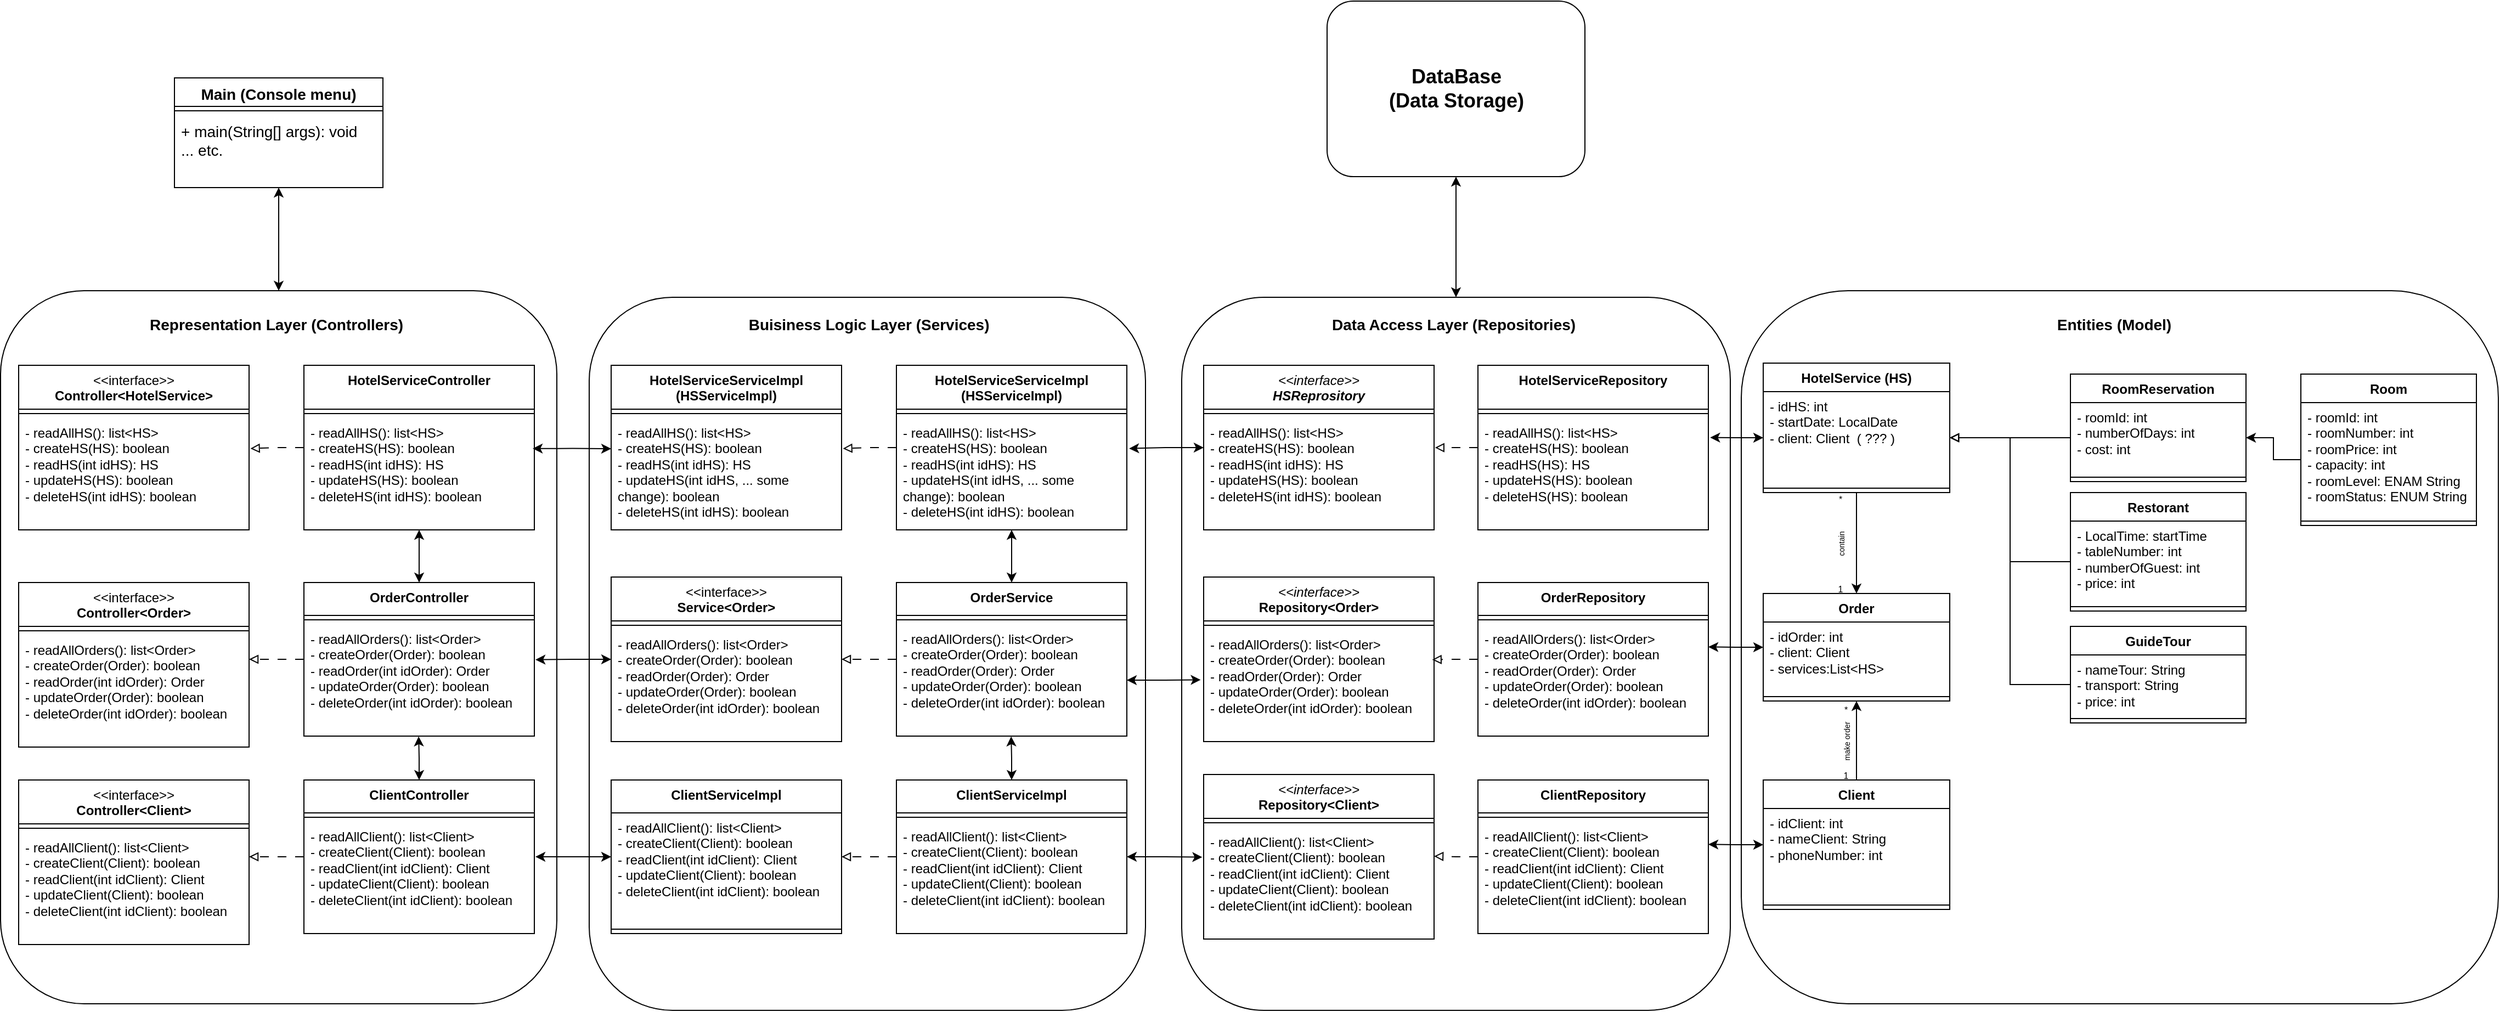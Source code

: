 <mxfile version="21.3.7" type="device">
  <diagram id="C5RBs43oDa-KdzZeNtuy" name="Page-1">
    <mxGraphModel dx="3072" dy="1997" grid="1" gridSize="10" guides="1" tooltips="1" connect="1" arrows="1" fold="1" page="1" pageScale="1" pageWidth="827" pageHeight="1169" math="0" shadow="0">
      <root>
        <mxCell id="WIyWlLk6GJQsqaUBKTNV-0" />
        <mxCell id="WIyWlLk6GJQsqaUBKTNV-1" parent="WIyWlLk6GJQsqaUBKTNV-0" />
        <mxCell id="PcACY-gviCZERqO0IL1H-122" value="" style="rounded=1;whiteSpace=wrap;html=1;" parent="WIyWlLk6GJQsqaUBKTNV-1" vertex="1">
          <mxGeometry x="630" y="-6" width="690" height="650" as="geometry" />
        </mxCell>
        <mxCell id="PcACY-gviCZERqO0IL1H-62" value="" style="rounded=1;whiteSpace=wrap;html=1;" parent="WIyWlLk6GJQsqaUBKTNV-1" vertex="1">
          <mxGeometry x="-420" width="507" height="650" as="geometry" />
        </mxCell>
        <mxCell id="PcACY-gviCZERqO0IL1H-61" value="" style="rounded=1;whiteSpace=wrap;html=1;" parent="WIyWlLk6GJQsqaUBKTNV-1" vertex="1">
          <mxGeometry x="120" width="500" height="650" as="geometry" />
        </mxCell>
        <mxCell id="f06V6KYc2K4P0JsJr_Di-0" value="Room" style="swimlane;fontStyle=1;align=center;verticalAlign=top;childLayout=stackLayout;horizontal=1;startSize=26;horizontalStack=0;resizeParent=1;resizeParentMax=0;resizeLast=0;collapsible=1;marginBottom=0;whiteSpace=wrap;html=1;" parent="WIyWlLk6GJQsqaUBKTNV-1" vertex="1">
          <mxGeometry x="1140" y="70" width="160" height="138" as="geometry" />
        </mxCell>
        <mxCell id="f06V6KYc2K4P0JsJr_Di-1" value="- roomId: int&lt;br&gt;- roomNumber: int&lt;br&gt;- roomPrice: int&lt;br&gt;- capacity: int&lt;br&gt;- roomLevel: ENAM String&lt;br&gt;- roomStatus: ENUM String" style="text;strokeColor=none;fillColor=none;align=left;verticalAlign=top;spacingLeft=4;spacingRight=4;overflow=hidden;rotatable=0;points=[[0,0.5],[1,0.5]];portConstraint=eastwest;whiteSpace=wrap;html=1;" parent="f06V6KYc2K4P0JsJr_Di-0" vertex="1">
          <mxGeometry y="26" width="160" height="104" as="geometry" />
        </mxCell>
        <mxCell id="f06V6KYc2K4P0JsJr_Di-2" value="" style="line;strokeWidth=1;fillColor=none;align=left;verticalAlign=middle;spacingTop=-1;spacingLeft=3;spacingRight=3;rotatable=0;labelPosition=right;points=[];portConstraint=eastwest;strokeColor=inherit;" parent="f06V6KYc2K4P0JsJr_Di-0" vertex="1">
          <mxGeometry y="130" width="160" height="8" as="geometry" />
        </mxCell>
        <mxCell id="4KWcEuzsyCg12yYwHlUQ-30" style="edgeStyle=orthogonalEdgeStyle;rounded=0;orthogonalLoop=1;jettySize=auto;html=1;entryX=0.5;entryY=0;entryDx=0;entryDy=0;endArrow=classic;endFill=1;" parent="WIyWlLk6GJQsqaUBKTNV-1" source="4KWcEuzsyCg12yYwHlUQ-0" target="4KWcEuzsyCg12yYwHlUQ-22" edge="1">
          <mxGeometry relative="1" as="geometry" />
        </mxCell>
        <mxCell id="4KWcEuzsyCg12yYwHlUQ-0" value="HotelService (HS)" style="swimlane;fontStyle=1;align=center;verticalAlign=top;childLayout=stackLayout;horizontal=1;startSize=26;horizontalStack=0;resizeParent=1;resizeParentMax=0;resizeLast=0;collapsible=1;marginBottom=0;whiteSpace=wrap;html=1;" parent="WIyWlLk6GJQsqaUBKTNV-1" vertex="1">
          <mxGeometry x="650" y="60" width="170" height="118" as="geometry" />
        </mxCell>
        <mxCell id="4KWcEuzsyCg12yYwHlUQ-1" value="- idHS: int&lt;br&gt;- startDate: LocalDate&lt;br&gt;- client: Client&amp;nbsp; ( ??? )" style="text;strokeColor=none;fillColor=none;align=left;verticalAlign=top;spacingLeft=4;spacingRight=4;overflow=hidden;rotatable=0;points=[[0,0.5],[1,0.5]];portConstraint=eastwest;whiteSpace=wrap;html=1;" parent="4KWcEuzsyCg12yYwHlUQ-0" vertex="1">
          <mxGeometry y="26" width="170" height="84" as="geometry" />
        </mxCell>
        <mxCell id="4KWcEuzsyCg12yYwHlUQ-2" value="" style="line;strokeWidth=1;fillColor=none;align=left;verticalAlign=middle;spacingTop=-1;spacingLeft=3;spacingRight=3;rotatable=0;labelPosition=right;points=[];portConstraint=eastwest;strokeColor=inherit;" parent="4KWcEuzsyCg12yYwHlUQ-0" vertex="1">
          <mxGeometry y="110" width="170" height="8" as="geometry" />
        </mxCell>
        <mxCell id="4KWcEuzsyCg12yYwHlUQ-4" value="RoomReservation" style="swimlane;fontStyle=1;align=center;verticalAlign=top;childLayout=stackLayout;horizontal=1;startSize=26;horizontalStack=0;resizeParent=1;resizeParentMax=0;resizeLast=0;collapsible=1;marginBottom=0;whiteSpace=wrap;html=1;" parent="WIyWlLk6GJQsqaUBKTNV-1" vertex="1">
          <mxGeometry x="930" y="70" width="160" height="98" as="geometry" />
        </mxCell>
        <mxCell id="4KWcEuzsyCg12yYwHlUQ-5" value="- roomId: int&lt;br&gt;- numberOfDays: int&lt;br&gt;- cost: int" style="text;strokeColor=none;fillColor=none;align=left;verticalAlign=top;spacingLeft=4;spacingRight=4;overflow=hidden;rotatable=0;points=[[0,0.5],[1,0.5]];portConstraint=eastwest;whiteSpace=wrap;html=1;" parent="4KWcEuzsyCg12yYwHlUQ-4" vertex="1">
          <mxGeometry y="26" width="160" height="64" as="geometry" />
        </mxCell>
        <mxCell id="4KWcEuzsyCg12yYwHlUQ-6" value="" style="line;strokeWidth=1;fillColor=none;align=left;verticalAlign=middle;spacingTop=-1;spacingLeft=3;spacingRight=3;rotatable=0;labelPosition=right;points=[];portConstraint=eastwest;strokeColor=inherit;" parent="4KWcEuzsyCg12yYwHlUQ-4" vertex="1">
          <mxGeometry y="90" width="160" height="8" as="geometry" />
        </mxCell>
        <mxCell id="4KWcEuzsyCg12yYwHlUQ-8" value="Restorant" style="swimlane;fontStyle=1;align=center;verticalAlign=top;childLayout=stackLayout;horizontal=1;startSize=26;horizontalStack=0;resizeParent=1;resizeParentMax=0;resizeLast=0;collapsible=1;marginBottom=0;whiteSpace=wrap;html=1;" parent="WIyWlLk6GJQsqaUBKTNV-1" vertex="1">
          <mxGeometry x="930" y="178" width="160" height="108" as="geometry" />
        </mxCell>
        <mxCell id="4KWcEuzsyCg12yYwHlUQ-9" value="- LocalTime: startTime&lt;br&gt;- tableNumber: int&lt;br&gt;- numberOfGuest: int&lt;br&gt;- price: int" style="text;strokeColor=none;fillColor=none;align=left;verticalAlign=top;spacingLeft=4;spacingRight=4;overflow=hidden;rotatable=0;points=[[0,0.5],[1,0.5]];portConstraint=eastwest;whiteSpace=wrap;html=1;" parent="4KWcEuzsyCg12yYwHlUQ-8" vertex="1">
          <mxGeometry y="26" width="160" height="74" as="geometry" />
        </mxCell>
        <mxCell id="4KWcEuzsyCg12yYwHlUQ-10" value="" style="line;strokeWidth=1;fillColor=none;align=left;verticalAlign=middle;spacingTop=-1;spacingLeft=3;spacingRight=3;rotatable=0;labelPosition=right;points=[];portConstraint=eastwest;strokeColor=inherit;" parent="4KWcEuzsyCg12yYwHlUQ-8" vertex="1">
          <mxGeometry y="100" width="160" height="8" as="geometry" />
        </mxCell>
        <mxCell id="4KWcEuzsyCg12yYwHlUQ-12" value="GuideTour" style="swimlane;fontStyle=1;align=center;verticalAlign=top;childLayout=stackLayout;horizontal=1;startSize=26;horizontalStack=0;resizeParent=1;resizeParentMax=0;resizeLast=0;collapsible=1;marginBottom=0;whiteSpace=wrap;html=1;" parent="WIyWlLk6GJQsqaUBKTNV-1" vertex="1">
          <mxGeometry x="930" y="300" width="160" height="88" as="geometry" />
        </mxCell>
        <mxCell id="4KWcEuzsyCg12yYwHlUQ-13" value="- nameTour: String&lt;br&gt;- transport: String&lt;br&gt;- price: int" style="text;strokeColor=none;fillColor=none;align=left;verticalAlign=top;spacingLeft=4;spacingRight=4;overflow=hidden;rotatable=0;points=[[0,0.5],[1,0.5]];portConstraint=eastwest;whiteSpace=wrap;html=1;" parent="4KWcEuzsyCg12yYwHlUQ-12" vertex="1">
          <mxGeometry y="26" width="160" height="54" as="geometry" />
        </mxCell>
        <mxCell id="4KWcEuzsyCg12yYwHlUQ-14" value="" style="line;strokeWidth=1;fillColor=none;align=left;verticalAlign=middle;spacingTop=-1;spacingLeft=3;spacingRight=3;rotatable=0;labelPosition=right;points=[];portConstraint=eastwest;strokeColor=inherit;" parent="4KWcEuzsyCg12yYwHlUQ-12" vertex="1">
          <mxGeometry y="80" width="160" height="8" as="geometry" />
        </mxCell>
        <mxCell id="4KWcEuzsyCg12yYwHlUQ-15" style="edgeStyle=orthogonalEdgeStyle;rounded=0;orthogonalLoop=1;jettySize=auto;html=1;exitX=0;exitY=0.5;exitDx=0;exitDy=0;entryX=1;entryY=0.5;entryDx=0;entryDy=0;endArrow=block;endFill=0;" parent="WIyWlLk6GJQsqaUBKTNV-1" source="4KWcEuzsyCg12yYwHlUQ-5" target="4KWcEuzsyCg12yYwHlUQ-1" edge="1">
          <mxGeometry relative="1" as="geometry" />
        </mxCell>
        <mxCell id="4KWcEuzsyCg12yYwHlUQ-17" style="edgeStyle=orthogonalEdgeStyle;rounded=0;orthogonalLoop=1;jettySize=auto;html=1;exitX=0;exitY=0.5;exitDx=0;exitDy=0;entryX=1;entryY=0.5;entryDx=0;entryDy=0;endArrow=block;endFill=0;" parent="WIyWlLk6GJQsqaUBKTNV-1" source="4KWcEuzsyCg12yYwHlUQ-13" target="4KWcEuzsyCg12yYwHlUQ-1" edge="1">
          <mxGeometry relative="1" as="geometry" />
        </mxCell>
        <mxCell id="4KWcEuzsyCg12yYwHlUQ-25" style="edgeStyle=orthogonalEdgeStyle;rounded=0;orthogonalLoop=1;jettySize=auto;html=1;entryX=0.5;entryY=1;entryDx=0;entryDy=0;endArrow=classic;endFill=1;" parent="WIyWlLk6GJQsqaUBKTNV-1" source="4KWcEuzsyCg12yYwHlUQ-19" target="4KWcEuzsyCg12yYwHlUQ-22" edge="1">
          <mxGeometry relative="1" as="geometry" />
        </mxCell>
        <mxCell id="PcACY-gviCZERqO0IL1H-33" style="edgeStyle=orthogonalEdgeStyle;rounded=0;orthogonalLoop=1;jettySize=auto;html=1;entryX=1;entryY=0.203;entryDx=0;entryDy=0;entryPerimeter=0;startArrow=classic;startFill=1;" parent="WIyWlLk6GJQsqaUBKTNV-1" source="4KWcEuzsyCg12yYwHlUQ-19" target="PcACY-gviCZERqO0IL1H-27" edge="1">
          <mxGeometry relative="1" as="geometry" />
        </mxCell>
        <mxCell id="4KWcEuzsyCg12yYwHlUQ-19" value="Client" style="swimlane;fontStyle=1;align=center;verticalAlign=top;childLayout=stackLayout;horizontal=1;startSize=26;horizontalStack=0;resizeParent=1;resizeParentMax=0;resizeLast=0;collapsible=1;marginBottom=0;whiteSpace=wrap;html=1;" parent="WIyWlLk6GJQsqaUBKTNV-1" vertex="1">
          <mxGeometry x="650" y="440" width="170" height="118" as="geometry" />
        </mxCell>
        <mxCell id="4KWcEuzsyCg12yYwHlUQ-20" value="- idClient: int&lt;br&gt;- nameClient: String&lt;br&gt;- phoneNumber: int&lt;br&gt;" style="text;strokeColor=none;fillColor=none;align=left;verticalAlign=top;spacingLeft=4;spacingRight=4;overflow=hidden;rotatable=0;points=[[0,0.5],[1,0.5]];portConstraint=eastwest;whiteSpace=wrap;html=1;" parent="4KWcEuzsyCg12yYwHlUQ-19" vertex="1">
          <mxGeometry y="26" width="170" height="84" as="geometry" />
        </mxCell>
        <mxCell id="4KWcEuzsyCg12yYwHlUQ-21" value="" style="line;strokeWidth=1;fillColor=none;align=left;verticalAlign=middle;spacingTop=-1;spacingLeft=3;spacingRight=3;rotatable=0;labelPosition=right;points=[];portConstraint=eastwest;strokeColor=inherit;" parent="4KWcEuzsyCg12yYwHlUQ-19" vertex="1">
          <mxGeometry y="110" width="170" height="8" as="geometry" />
        </mxCell>
        <mxCell id="PcACY-gviCZERqO0IL1H-24" style="edgeStyle=orthogonalEdgeStyle;rounded=0;orthogonalLoop=1;jettySize=auto;html=1;entryX=1;entryY=0.203;entryDx=0;entryDy=0;entryPerimeter=0;startArrow=classic;startFill=1;" parent="WIyWlLk6GJQsqaUBKTNV-1" source="4KWcEuzsyCg12yYwHlUQ-22" target="PcACY-gviCZERqO0IL1H-17" edge="1">
          <mxGeometry relative="1" as="geometry" />
        </mxCell>
        <mxCell id="4KWcEuzsyCg12yYwHlUQ-22" value="Order" style="swimlane;fontStyle=1;align=center;verticalAlign=top;childLayout=stackLayout;horizontal=1;startSize=26;horizontalStack=0;resizeParent=1;resizeParentMax=0;resizeLast=0;collapsible=1;marginBottom=0;whiteSpace=wrap;html=1;" parent="WIyWlLk6GJQsqaUBKTNV-1" vertex="1">
          <mxGeometry x="650" y="270" width="170" height="98" as="geometry" />
        </mxCell>
        <mxCell id="4KWcEuzsyCg12yYwHlUQ-23" value="- idOrder: int&lt;br&gt;- client: Client&lt;br&gt;- services:List&amp;lt;HS&amp;gt;" style="text;strokeColor=none;fillColor=none;align=left;verticalAlign=top;spacingLeft=4;spacingRight=4;overflow=hidden;rotatable=0;points=[[0,0.5],[1,0.5]];portConstraint=eastwest;whiteSpace=wrap;html=1;" parent="4KWcEuzsyCg12yYwHlUQ-22" vertex="1">
          <mxGeometry y="26" width="170" height="64" as="geometry" />
        </mxCell>
        <mxCell id="4KWcEuzsyCg12yYwHlUQ-24" value="" style="line;strokeWidth=1;fillColor=none;align=left;verticalAlign=middle;spacingTop=-1;spacingLeft=3;spacingRight=3;rotatable=0;labelPosition=right;points=[];portConstraint=eastwest;strokeColor=inherit;" parent="4KWcEuzsyCg12yYwHlUQ-22" vertex="1">
          <mxGeometry y="90" width="170" height="8" as="geometry" />
        </mxCell>
        <mxCell id="4KWcEuzsyCg12yYwHlUQ-26" value="&lt;font style=&quot;font-size: 8px;&quot;&gt;1&lt;/font&gt;" style="text;html=1;align=center;verticalAlign=middle;resizable=0;points=[];autosize=1;strokeColor=none;fillColor=none;" parent="WIyWlLk6GJQsqaUBKTNV-1" vertex="1">
          <mxGeometry x="710" y="420" width="30" height="30" as="geometry" />
        </mxCell>
        <mxCell id="4KWcEuzsyCg12yYwHlUQ-27" value="&lt;font style=&quot;font-size: 8px;&quot;&gt;*&lt;/font&gt;" style="text;html=1;align=center;verticalAlign=middle;resizable=0;points=[];autosize=1;strokeColor=none;fillColor=none;" parent="WIyWlLk6GJQsqaUBKTNV-1" vertex="1">
          <mxGeometry x="710" y="360" width="30" height="30" as="geometry" />
        </mxCell>
        <mxCell id="4KWcEuzsyCg12yYwHlUQ-28" value="&lt;font style=&quot;font-size: 7px;&quot;&gt;make order&lt;/font&gt;" style="text;html=1;align=center;verticalAlign=middle;resizable=0;points=[];autosize=1;strokeColor=none;fillColor=none;rotation=270;" parent="WIyWlLk6GJQsqaUBKTNV-1" vertex="1">
          <mxGeometry x="695" y="390" width="60" height="30" as="geometry" />
        </mxCell>
        <mxCell id="4KWcEuzsyCg12yYwHlUQ-16" style="edgeStyle=orthogonalEdgeStyle;rounded=0;orthogonalLoop=1;jettySize=auto;html=1;exitX=0;exitY=0.5;exitDx=0;exitDy=0;endArrow=block;endFill=0;entryX=1;entryY=0.5;entryDx=0;entryDy=0;" parent="WIyWlLk6GJQsqaUBKTNV-1" source="4KWcEuzsyCg12yYwHlUQ-9" target="4KWcEuzsyCg12yYwHlUQ-1" edge="1">
          <mxGeometry relative="1" as="geometry">
            <mxPoint x="820" y="148" as="targetPoint" />
          </mxGeometry>
        </mxCell>
        <mxCell id="4KWcEuzsyCg12yYwHlUQ-31" value="&lt;font style=&quot;font-size: 8px;&quot;&gt;1&lt;/font&gt;" style="text;html=1;align=center;verticalAlign=middle;resizable=0;points=[];autosize=1;strokeColor=none;fillColor=none;" parent="WIyWlLk6GJQsqaUBKTNV-1" vertex="1">
          <mxGeometry x="705" y="250" width="30" height="30" as="geometry" />
        </mxCell>
        <mxCell id="4KWcEuzsyCg12yYwHlUQ-33" value="&lt;font style=&quot;font-size: 8px;&quot;&gt;*&lt;/font&gt;" style="text;html=1;align=center;verticalAlign=middle;resizable=0;points=[];autosize=1;strokeColor=none;fillColor=none;" parent="WIyWlLk6GJQsqaUBKTNV-1" vertex="1">
          <mxGeometry x="705" y="168" width="30" height="30" as="geometry" />
        </mxCell>
        <mxCell id="4KWcEuzsyCg12yYwHlUQ-34" value="&lt;font style=&quot;font-size: 7px;&quot;&gt;contain&lt;/font&gt;" style="text;html=1;align=center;verticalAlign=middle;resizable=0;points=[];autosize=1;strokeColor=none;fillColor=none;rotation=270;" parent="WIyWlLk6GJQsqaUBKTNV-1" vertex="1">
          <mxGeometry x="695" y="210" width="50" height="30" as="geometry" />
        </mxCell>
        <mxCell id="PcACY-gviCZERqO0IL1H-1" style="edgeStyle=orthogonalEdgeStyle;rounded=0;orthogonalLoop=1;jettySize=auto;html=1;entryX=1;entryY=0.5;entryDx=0;entryDy=0;" parent="WIyWlLk6GJQsqaUBKTNV-1" source="f06V6KYc2K4P0JsJr_Di-1" target="4KWcEuzsyCg12yYwHlUQ-5" edge="1">
          <mxGeometry relative="1" as="geometry" />
        </mxCell>
        <mxCell id="PcACY-gviCZERqO0IL1H-22" style="edgeStyle=orthogonalEdgeStyle;rounded=0;orthogonalLoop=1;jettySize=auto;html=1;entryX=1.004;entryY=0.265;entryDx=0;entryDy=0;entryPerimeter=0;endArrow=block;endFill=0;dashed=1;dashPattern=8 8;" parent="WIyWlLk6GJQsqaUBKTNV-1" source="PcACY-gviCZERqO0IL1H-6" target="PcACY-gviCZERqO0IL1H-13" edge="1">
          <mxGeometry relative="1" as="geometry" />
        </mxCell>
        <mxCell id="PcACY-gviCZERqO0IL1H-6" value="HotelServiceRepository" style="swimlane;fontStyle=1;align=center;verticalAlign=top;childLayout=stackLayout;horizontal=1;startSize=40;horizontalStack=0;resizeParent=1;resizeParentMax=0;resizeLast=0;collapsible=1;marginBottom=0;whiteSpace=wrap;html=1;" parent="WIyWlLk6GJQsqaUBKTNV-1" vertex="1">
          <mxGeometry x="390" y="62" width="210" height="150" as="geometry" />
        </mxCell>
        <mxCell id="PcACY-gviCZERqO0IL1H-8" value="" style="line;strokeWidth=1;fillColor=none;align=left;verticalAlign=middle;spacingTop=-1;spacingLeft=3;spacingRight=3;rotatable=0;labelPosition=right;points=[];portConstraint=eastwest;strokeColor=inherit;" parent="PcACY-gviCZERqO0IL1H-6" vertex="1">
          <mxGeometry y="40" width="210" height="8" as="geometry" />
        </mxCell>
        <mxCell id="PcACY-gviCZERqO0IL1H-9" value="- readAllHS(): list&amp;lt;HS&amp;gt;&lt;br&gt;- createHS(HS): boolean&lt;br&gt;- readHS(HS): HS&lt;br&gt;- updateHS(HS): boolean&lt;br&gt;- deleteHS(HS): boolean" style="text;strokeColor=none;fillColor=none;align=left;verticalAlign=top;spacingLeft=4;spacingRight=4;overflow=hidden;rotatable=0;points=[[0,0.5],[1,0.5]];portConstraint=eastwest;whiteSpace=wrap;html=1;" parent="PcACY-gviCZERqO0IL1H-6" vertex="1">
          <mxGeometry y="48" width="210" height="102" as="geometry" />
        </mxCell>
        <mxCell id="PcACY-gviCZERqO0IL1H-10" style="edgeStyle=orthogonalEdgeStyle;rounded=0;orthogonalLoop=1;jettySize=auto;html=1;entryX=1.008;entryY=0.175;entryDx=0;entryDy=0;entryPerimeter=0;startArrow=classic;startFill=1;" parent="WIyWlLk6GJQsqaUBKTNV-1" source="4KWcEuzsyCg12yYwHlUQ-1" target="PcACY-gviCZERqO0IL1H-9" edge="1">
          <mxGeometry relative="1" as="geometry" />
        </mxCell>
        <mxCell id="PcACY-gviCZERqO0IL1H-60" style="edgeStyle=orthogonalEdgeStyle;rounded=0;orthogonalLoop=1;jettySize=auto;html=1;entryX=1.01;entryY=0.273;entryDx=0;entryDy=0;entryPerimeter=0;startArrow=classic;startFill=1;" parent="WIyWlLk6GJQsqaUBKTNV-1" source="PcACY-gviCZERqO0IL1H-11" target="PcACY-gviCZERqO0IL1H-36" edge="1">
          <mxGeometry relative="1" as="geometry" />
        </mxCell>
        <mxCell id="PcACY-gviCZERqO0IL1H-11" value="&lt;i style=&quot;&quot;&gt;&lt;span style=&quot;font-weight: normal;&quot;&gt;&amp;lt;&amp;lt;interface&amp;gt;&amp;gt;&lt;/span&gt;&lt;br&gt;HSReprository&lt;/i&gt;" style="swimlane;fontStyle=1;align=center;verticalAlign=top;childLayout=stackLayout;horizontal=1;startSize=40;horizontalStack=0;resizeParent=1;resizeParentMax=0;resizeLast=0;collapsible=1;marginBottom=0;whiteSpace=wrap;html=1;" parent="WIyWlLk6GJQsqaUBKTNV-1" vertex="1">
          <mxGeometry x="140" y="62" width="210" height="150" as="geometry" />
        </mxCell>
        <mxCell id="PcACY-gviCZERqO0IL1H-12" value="" style="line;strokeWidth=1;fillColor=none;align=left;verticalAlign=middle;spacingTop=-1;spacingLeft=3;spacingRight=3;rotatable=0;labelPosition=right;points=[];portConstraint=eastwest;strokeColor=inherit;" parent="PcACY-gviCZERqO0IL1H-11" vertex="1">
          <mxGeometry y="40" width="210" height="8" as="geometry" />
        </mxCell>
        <mxCell id="PcACY-gviCZERqO0IL1H-13" value="- readAllHS(): list&amp;lt;HS&amp;gt;&lt;br style=&quot;border-color: var(--border-color);&quot;&gt;- createHS(HS): boolean&lt;br style=&quot;border-color: var(--border-color);&quot;&gt;- readHS(int idHS): HS&lt;br style=&quot;border-color: var(--border-color);&quot;&gt;- updateHS(HS): boolean&lt;br style=&quot;border-color: var(--border-color);&quot;&gt;- deleteHS(int idHS): boolean" style="text;strokeColor=none;fillColor=none;align=left;verticalAlign=top;spacingLeft=4;spacingRight=4;overflow=hidden;rotatable=0;points=[[0,0.5],[1,0.5]];portConstraint=eastwest;whiteSpace=wrap;html=1;" parent="PcACY-gviCZERqO0IL1H-11" vertex="1">
          <mxGeometry y="48" width="210" height="102" as="geometry" />
        </mxCell>
        <mxCell id="PcACY-gviCZERqO0IL1H-21" style="edgeStyle=orthogonalEdgeStyle;rounded=0;orthogonalLoop=1;jettySize=auto;html=1;entryX=0.992;entryY=0.268;entryDx=0;entryDy=0;entryPerimeter=0;endArrow=block;endFill=0;dashed=1;dashPattern=8 8;" parent="WIyWlLk6GJQsqaUBKTNV-1" source="PcACY-gviCZERqO0IL1H-15" target="PcACY-gviCZERqO0IL1H-20" edge="1">
          <mxGeometry relative="1" as="geometry" />
        </mxCell>
        <mxCell id="PcACY-gviCZERqO0IL1H-15" value="OrderRepository" style="swimlane;fontStyle=1;align=center;verticalAlign=top;childLayout=stackLayout;horizontal=1;startSize=30;horizontalStack=0;resizeParent=1;resizeParentMax=0;resizeLast=0;collapsible=1;marginBottom=0;whiteSpace=wrap;html=1;" parent="WIyWlLk6GJQsqaUBKTNV-1" vertex="1">
          <mxGeometry x="390" y="260" width="210" height="140" as="geometry" />
        </mxCell>
        <mxCell id="PcACY-gviCZERqO0IL1H-16" value="" style="line;strokeWidth=1;fillColor=none;align=left;verticalAlign=middle;spacingTop=-1;spacingLeft=3;spacingRight=3;rotatable=0;labelPosition=right;points=[];portConstraint=eastwest;strokeColor=inherit;" parent="PcACY-gviCZERqO0IL1H-15" vertex="1">
          <mxGeometry y="30" width="210" height="8" as="geometry" />
        </mxCell>
        <mxCell id="PcACY-gviCZERqO0IL1H-17" value="- readAllOrders(): list&amp;lt;Order&amp;gt;&lt;br style=&quot;border-color: var(--border-color);&quot;&gt;- createOrder(Order): boolean&lt;br style=&quot;border-color: var(--border-color);&quot;&gt;- readOrder(Order): Order&lt;br style=&quot;border-color: var(--border-color);&quot;&gt;- updateOrder(Order): boolean&lt;br style=&quot;border-color: var(--border-color);&quot;&gt;- deleteOrder(int idOrder): boolean" style="text;strokeColor=none;fillColor=none;align=left;verticalAlign=top;spacingLeft=4;spacingRight=4;overflow=hidden;rotatable=0;points=[[0,0.5],[1,0.5]];portConstraint=eastwest;whiteSpace=wrap;html=1;" parent="PcACY-gviCZERqO0IL1H-15" vertex="1">
          <mxGeometry y="38" width="210" height="102" as="geometry" />
        </mxCell>
        <mxCell id="PcACY-gviCZERqO0IL1H-18" value="&lt;span style=&quot;font-weight: normal;&quot;&gt;&lt;i&gt;&amp;lt;&amp;lt;interface&amp;gt;&amp;gt;&lt;/i&gt;&lt;/span&gt;&lt;br&gt;Repository&amp;lt;Order&amp;gt;" style="swimlane;fontStyle=1;align=center;verticalAlign=top;childLayout=stackLayout;horizontal=1;startSize=40;horizontalStack=0;resizeParent=1;resizeParentMax=0;resizeLast=0;collapsible=1;marginBottom=0;whiteSpace=wrap;html=1;" parent="WIyWlLk6GJQsqaUBKTNV-1" vertex="1">
          <mxGeometry x="140" y="255" width="210" height="150" as="geometry" />
        </mxCell>
        <mxCell id="PcACY-gviCZERqO0IL1H-19" value="" style="line;strokeWidth=1;fillColor=none;align=left;verticalAlign=middle;spacingTop=-1;spacingLeft=3;spacingRight=3;rotatable=0;labelPosition=right;points=[];portConstraint=eastwest;strokeColor=inherit;" parent="PcACY-gviCZERqO0IL1H-18" vertex="1">
          <mxGeometry y="40" width="210" height="8" as="geometry" />
        </mxCell>
        <mxCell id="PcACY-gviCZERqO0IL1H-20" value="- readAllOrders(): list&amp;lt;Order&amp;gt;&lt;br style=&quot;border-color: var(--border-color);&quot;&gt;- createOrder(Order): boolean&lt;br style=&quot;border-color: var(--border-color);&quot;&gt;- readOrder(Order): Order&lt;br style=&quot;border-color: var(--border-color);&quot;&gt;- updateOrder(Order): boolean&lt;br style=&quot;border-color: var(--border-color);&quot;&gt;- deleteOrder(int idOrder): boolean" style="text;strokeColor=none;fillColor=none;align=left;verticalAlign=top;spacingLeft=4;spacingRight=4;overflow=hidden;rotatable=0;points=[[0,0.5],[1,0.5]];portConstraint=eastwest;whiteSpace=wrap;html=1;" parent="PcACY-gviCZERqO0IL1H-18" vertex="1">
          <mxGeometry y="48" width="210" height="102" as="geometry" />
        </mxCell>
        <mxCell id="PcACY-gviCZERqO0IL1H-31" style="edgeStyle=orthogonalEdgeStyle;rounded=0;orthogonalLoop=1;jettySize=auto;html=1;entryX=1;entryY=0.26;entryDx=0;entryDy=0;entryPerimeter=0;endArrow=block;endFill=0;dashed=1;dashPattern=8 8;" parent="WIyWlLk6GJQsqaUBKTNV-1" source="PcACY-gviCZERqO0IL1H-25" target="PcACY-gviCZERqO0IL1H-30" edge="1">
          <mxGeometry relative="1" as="geometry" />
        </mxCell>
        <mxCell id="PcACY-gviCZERqO0IL1H-25" value="ClientRepository" style="swimlane;fontStyle=1;align=center;verticalAlign=top;childLayout=stackLayout;horizontal=1;startSize=30;horizontalStack=0;resizeParent=1;resizeParentMax=0;resizeLast=0;collapsible=1;marginBottom=0;whiteSpace=wrap;html=1;" parent="WIyWlLk6GJQsqaUBKTNV-1" vertex="1">
          <mxGeometry x="390" y="440" width="210" height="140" as="geometry" />
        </mxCell>
        <mxCell id="PcACY-gviCZERqO0IL1H-26" value="" style="line;strokeWidth=1;fillColor=none;align=left;verticalAlign=middle;spacingTop=-1;spacingLeft=3;spacingRight=3;rotatable=0;labelPosition=right;points=[];portConstraint=eastwest;strokeColor=inherit;" parent="PcACY-gviCZERqO0IL1H-25" vertex="1">
          <mxGeometry y="30" width="210" height="8" as="geometry" />
        </mxCell>
        <mxCell id="PcACY-gviCZERqO0IL1H-27" value="- readAllClient(): list&amp;lt;Client&amp;gt;&lt;br&gt;- createClient(Client): boolean&lt;br&gt;- readClient(int idClient): Client&lt;br&gt;- updateClient(Client): boolean&lt;br&gt;- deleteClient(int idClient): boolean" style="text;strokeColor=none;fillColor=none;align=left;verticalAlign=top;spacingLeft=4;spacingRight=4;overflow=hidden;rotatable=0;points=[[0,0.5],[1,0.5]];portConstraint=eastwest;whiteSpace=wrap;html=1;" parent="PcACY-gviCZERqO0IL1H-25" vertex="1">
          <mxGeometry y="38" width="210" height="102" as="geometry" />
        </mxCell>
        <mxCell id="PcACY-gviCZERqO0IL1H-28" value="&lt;span style=&quot;font-weight: normal;&quot;&gt;&lt;i&gt;&amp;lt;&amp;lt;interface&amp;gt;&amp;gt;&lt;br&gt;&lt;/i&gt;&lt;/span&gt;Repository&amp;lt;Client&amp;gt;" style="swimlane;fontStyle=1;align=center;verticalAlign=top;childLayout=stackLayout;horizontal=1;startSize=40;horizontalStack=0;resizeParent=1;resizeParentMax=0;resizeLast=0;collapsible=1;marginBottom=0;whiteSpace=wrap;html=1;" parent="WIyWlLk6GJQsqaUBKTNV-1" vertex="1">
          <mxGeometry x="140" y="435" width="210" height="150" as="geometry" />
        </mxCell>
        <mxCell id="PcACY-gviCZERqO0IL1H-29" value="" style="line;strokeWidth=1;fillColor=none;align=left;verticalAlign=middle;spacingTop=-1;spacingLeft=3;spacingRight=3;rotatable=0;labelPosition=right;points=[];portConstraint=eastwest;strokeColor=inherit;" parent="PcACY-gviCZERqO0IL1H-28" vertex="1">
          <mxGeometry y="40" width="210" height="8" as="geometry" />
        </mxCell>
        <mxCell id="PcACY-gviCZERqO0IL1H-30" value="- readAllClient(): list&amp;lt;Client&amp;gt;&lt;br style=&quot;border-color: var(--border-color);&quot;&gt;- createClient(Client): boolean&lt;br style=&quot;border-color: var(--border-color);&quot;&gt;- readClient(int idClient): Client&lt;br style=&quot;border-color: var(--border-color);&quot;&gt;- updateClient(Client): boolean&lt;br style=&quot;border-color: var(--border-color);&quot;&gt;- deleteClient(int idClient): boolean" style="text;strokeColor=none;fillColor=none;align=left;verticalAlign=top;spacingLeft=4;spacingRight=4;overflow=hidden;rotatable=0;points=[[0,0.5],[1,0.5]];portConstraint=eastwest;whiteSpace=wrap;html=1;" parent="PcACY-gviCZERqO0IL1H-28" vertex="1">
          <mxGeometry y="48" width="210" height="102" as="geometry" />
        </mxCell>
        <mxCell id="PcACY-gviCZERqO0IL1H-53" style="edgeStyle=orthogonalEdgeStyle;rounded=0;orthogonalLoop=1;jettySize=auto;html=1;entryX=1.006;entryY=0.273;entryDx=0;entryDy=0;entryPerimeter=0;dashed=1;dashPattern=8 8;endArrow=block;endFill=0;" parent="WIyWlLk6GJQsqaUBKTNV-1" source="PcACY-gviCZERqO0IL1H-34" target="PcACY-gviCZERqO0IL1H-45" edge="1">
          <mxGeometry relative="1" as="geometry" />
        </mxCell>
        <mxCell id="PcACY-gviCZERqO0IL1H-34" value="HotelServiceServiceImpl&lt;br&gt;(HSServiceImpl)" style="swimlane;fontStyle=1;align=center;verticalAlign=top;childLayout=stackLayout;horizontal=1;startSize=40;horizontalStack=0;resizeParent=1;resizeParentMax=0;resizeLast=0;collapsible=1;marginBottom=0;whiteSpace=wrap;html=1;" parent="WIyWlLk6GJQsqaUBKTNV-1" vertex="1">
          <mxGeometry x="-140" y="62" width="210" height="150" as="geometry" />
        </mxCell>
        <mxCell id="PcACY-gviCZERqO0IL1H-35" value="" style="line;strokeWidth=1;fillColor=none;align=left;verticalAlign=middle;spacingTop=-1;spacingLeft=3;spacingRight=3;rotatable=0;labelPosition=right;points=[];portConstraint=eastwest;strokeColor=inherit;" parent="PcACY-gviCZERqO0IL1H-34" vertex="1">
          <mxGeometry y="40" width="210" height="8" as="geometry" />
        </mxCell>
        <mxCell id="PcACY-gviCZERqO0IL1H-36" value="- readAllHS(): list&amp;lt;HS&amp;gt;&lt;br&gt;- createHS(HS): boolean&lt;br&gt;- readHS(int idHS): HS&lt;br&gt;- updateHS(int idHS, ... some change): boolean&lt;br&gt;- deleteHS(int idHS): boolean" style="text;strokeColor=none;fillColor=none;align=left;verticalAlign=top;spacingLeft=4;spacingRight=4;overflow=hidden;rotatable=0;points=[[0,0.5],[1,0.5]];portConstraint=eastwest;whiteSpace=wrap;html=1;" parent="PcACY-gviCZERqO0IL1H-34" vertex="1">
          <mxGeometry y="48" width="210" height="102" as="geometry" />
        </mxCell>
        <mxCell id="PcACY-gviCZERqO0IL1H-54" style="edgeStyle=orthogonalEdgeStyle;rounded=0;orthogonalLoop=1;jettySize=auto;html=1;endArrow=block;endFill=0;dashed=1;dashPattern=8 8;" parent="WIyWlLk6GJQsqaUBKTNV-1" source="PcACY-gviCZERqO0IL1H-37" edge="1">
          <mxGeometry relative="1" as="geometry">
            <mxPoint x="-190.0" y="330" as="targetPoint" />
          </mxGeometry>
        </mxCell>
        <mxCell id="PcACY-gviCZERqO0IL1H-58" style="edgeStyle=orthogonalEdgeStyle;rounded=0;orthogonalLoop=1;jettySize=auto;html=1;entryX=0.5;entryY=1;entryDx=0;entryDy=0;startArrow=classic;startFill=1;" parent="WIyWlLk6GJQsqaUBKTNV-1" source="PcACY-gviCZERqO0IL1H-37" target="PcACY-gviCZERqO0IL1H-34" edge="1">
          <mxGeometry relative="1" as="geometry" />
        </mxCell>
        <mxCell id="PcACY-gviCZERqO0IL1H-37" value="OrderService" style="swimlane;fontStyle=1;align=center;verticalAlign=top;childLayout=stackLayout;horizontal=1;startSize=30;horizontalStack=0;resizeParent=1;resizeParentMax=0;resizeLast=0;collapsible=1;marginBottom=0;whiteSpace=wrap;html=1;" parent="WIyWlLk6GJQsqaUBKTNV-1" vertex="1">
          <mxGeometry x="-140" y="260" width="210" height="140" as="geometry" />
        </mxCell>
        <mxCell id="PcACY-gviCZERqO0IL1H-38" value="" style="line;strokeWidth=1;fillColor=none;align=left;verticalAlign=middle;spacingTop=-1;spacingLeft=3;spacingRight=3;rotatable=0;labelPosition=right;points=[];portConstraint=eastwest;strokeColor=inherit;" parent="PcACY-gviCZERqO0IL1H-37" vertex="1">
          <mxGeometry y="30" width="210" height="8" as="geometry" />
        </mxCell>
        <mxCell id="PcACY-gviCZERqO0IL1H-39" value="- readAllOrders(): list&amp;lt;Order&amp;gt;&lt;br&gt;- createOrder(Order): boolean&lt;br&gt;- readOrder(Order): Order&lt;br&gt;- updateOrder(Order): boolean&lt;br&gt;- deleteOrder(int idOrder): boolean" style="text;strokeColor=none;fillColor=none;align=left;verticalAlign=top;spacingLeft=4;spacingRight=4;overflow=hidden;rotatable=0;points=[[0,0.5],[1,0.5]];portConstraint=eastwest;whiteSpace=wrap;html=1;" parent="PcACY-gviCZERqO0IL1H-37" vertex="1">
          <mxGeometry y="38" width="210" height="102" as="geometry" />
        </mxCell>
        <mxCell id="PcACY-gviCZERqO0IL1H-55" style="edgeStyle=orthogonalEdgeStyle;rounded=0;orthogonalLoop=1;jettySize=auto;html=1;dashed=1;dashPattern=8 8;endArrow=block;endFill=0;" parent="WIyWlLk6GJQsqaUBKTNV-1" source="PcACY-gviCZERqO0IL1H-40" edge="1">
          <mxGeometry relative="1" as="geometry">
            <mxPoint x="-190" y="510" as="targetPoint" />
          </mxGeometry>
        </mxCell>
        <mxCell id="PcACY-gviCZERqO0IL1H-56" style="edgeStyle=orthogonalEdgeStyle;rounded=0;orthogonalLoop=1;jettySize=auto;html=1;entryX=-0.006;entryY=0.268;entryDx=0;entryDy=0;entryPerimeter=0;startArrow=classic;startFill=1;" parent="WIyWlLk6GJQsqaUBKTNV-1" source="PcACY-gviCZERqO0IL1H-40" target="PcACY-gviCZERqO0IL1H-30" edge="1">
          <mxGeometry relative="1" as="geometry" />
        </mxCell>
        <mxCell id="PcACY-gviCZERqO0IL1H-57" style="edgeStyle=orthogonalEdgeStyle;rounded=0;orthogonalLoop=1;jettySize=auto;html=1;entryX=0.498;entryY=1.003;entryDx=0;entryDy=0;entryPerimeter=0;startArrow=classic;startFill=1;" parent="WIyWlLk6GJQsqaUBKTNV-1" source="PcACY-gviCZERqO0IL1H-40" target="PcACY-gviCZERqO0IL1H-39" edge="1">
          <mxGeometry relative="1" as="geometry" />
        </mxCell>
        <mxCell id="PcACY-gviCZERqO0IL1H-40" value="ClientServiceImpl" style="swimlane;fontStyle=1;align=center;verticalAlign=top;childLayout=stackLayout;horizontal=1;startSize=30;horizontalStack=0;resizeParent=1;resizeParentMax=0;resizeLast=0;collapsible=1;marginBottom=0;whiteSpace=wrap;html=1;" parent="WIyWlLk6GJQsqaUBKTNV-1" vertex="1">
          <mxGeometry x="-140" y="440" width="210" height="140" as="geometry" />
        </mxCell>
        <mxCell id="PcACY-gviCZERqO0IL1H-41" value="" style="line;strokeWidth=1;fillColor=none;align=left;verticalAlign=middle;spacingTop=-1;spacingLeft=3;spacingRight=3;rotatable=0;labelPosition=right;points=[];portConstraint=eastwest;strokeColor=inherit;" parent="PcACY-gviCZERqO0IL1H-40" vertex="1">
          <mxGeometry y="30" width="210" height="8" as="geometry" />
        </mxCell>
        <mxCell id="PcACY-gviCZERqO0IL1H-42" value="- readAllClient(): list&amp;lt;Client&amp;gt;&lt;br style=&quot;border-color: var(--border-color);&quot;&gt;- createClient(Client): boolean&lt;br style=&quot;border-color: var(--border-color);&quot;&gt;- readClient(int idClient): Client&lt;br style=&quot;border-color: var(--border-color);&quot;&gt;- updateClient(Client): boolean&lt;br style=&quot;border-color: var(--border-color);&quot;&gt;- deleteClient(int idClient): boolean" style="text;strokeColor=none;fillColor=none;align=left;verticalAlign=top;spacingLeft=4;spacingRight=4;overflow=hidden;rotatable=0;points=[[0,0.5],[1,0.5]];portConstraint=eastwest;whiteSpace=wrap;html=1;" parent="PcACY-gviCZERqO0IL1H-40" vertex="1">
          <mxGeometry y="38" width="210" height="102" as="geometry" />
        </mxCell>
        <mxCell id="PcACY-gviCZERqO0IL1H-43" value="HotelServiceServiceImpl&lt;br&gt;(HSServiceImpl)" style="swimlane;fontStyle=1;align=center;verticalAlign=top;childLayout=stackLayout;horizontal=1;startSize=40;horizontalStack=0;resizeParent=1;resizeParentMax=0;resizeLast=0;collapsible=1;marginBottom=0;whiteSpace=wrap;html=1;" parent="WIyWlLk6GJQsqaUBKTNV-1" vertex="1">
          <mxGeometry x="-400" y="62" width="210" height="150" as="geometry" />
        </mxCell>
        <mxCell id="PcACY-gviCZERqO0IL1H-44" value="" style="line;strokeWidth=1;fillColor=none;align=left;verticalAlign=middle;spacingTop=-1;spacingLeft=3;spacingRight=3;rotatable=0;labelPosition=right;points=[];portConstraint=eastwest;strokeColor=inherit;" parent="PcACY-gviCZERqO0IL1H-43" vertex="1">
          <mxGeometry y="40" width="210" height="8" as="geometry" />
        </mxCell>
        <mxCell id="PcACY-gviCZERqO0IL1H-45" value="- readAllHS(): list&amp;lt;HS&amp;gt;&lt;br&gt;- createHS(HS): boolean&lt;br&gt;- readHS(int idHS): HS&lt;br&gt;- updateHS(int idHS, ... some change): boolean&lt;br&gt;- deleteHS(int idHS): boolean" style="text;strokeColor=none;fillColor=none;align=left;verticalAlign=top;spacingLeft=4;spacingRight=4;overflow=hidden;rotatable=0;points=[[0,0.5],[1,0.5]];portConstraint=eastwest;whiteSpace=wrap;html=1;" parent="PcACY-gviCZERqO0IL1H-43" vertex="1">
          <mxGeometry y="48" width="210" height="102" as="geometry" />
        </mxCell>
        <mxCell id="PcACY-gviCZERqO0IL1H-46" value="&lt;span style=&quot;font-weight: normal;&quot;&gt;&amp;lt;&amp;lt;interface&amp;gt;&amp;gt;&lt;br&gt;&lt;/span&gt;Service&amp;lt;Order&amp;gt;" style="swimlane;fontStyle=1;align=center;verticalAlign=top;childLayout=stackLayout;horizontal=1;startSize=40;horizontalStack=0;resizeParent=1;resizeParentMax=0;resizeLast=0;collapsible=1;marginBottom=0;whiteSpace=wrap;html=1;" parent="WIyWlLk6GJQsqaUBKTNV-1" vertex="1">
          <mxGeometry x="-400" y="255" width="210" height="150" as="geometry" />
        </mxCell>
        <mxCell id="PcACY-gviCZERqO0IL1H-47" value="" style="line;strokeWidth=1;fillColor=none;align=left;verticalAlign=middle;spacingTop=-1;spacingLeft=3;spacingRight=3;rotatable=0;labelPosition=right;points=[];portConstraint=eastwest;strokeColor=inherit;" parent="PcACY-gviCZERqO0IL1H-46" vertex="1">
          <mxGeometry y="40" width="210" height="8" as="geometry" />
        </mxCell>
        <mxCell id="PcACY-gviCZERqO0IL1H-48" value="- readAllOrders(): list&amp;lt;Order&amp;gt;&lt;br style=&quot;border-color: var(--border-color);&quot;&gt;- createOrder(Order): boolean&lt;br style=&quot;border-color: var(--border-color);&quot;&gt;- readOrder(Order): Order&lt;br style=&quot;border-color: var(--border-color);&quot;&gt;- updateOrder(Order): boolean&lt;br style=&quot;border-color: var(--border-color);&quot;&gt;- deleteOrder(int idOrder): boolean" style="text;strokeColor=none;fillColor=none;align=left;verticalAlign=top;spacingLeft=4;spacingRight=4;overflow=hidden;rotatable=0;points=[[0,0.5],[1,0.5]];portConstraint=eastwest;whiteSpace=wrap;html=1;" parent="PcACY-gviCZERqO0IL1H-46" vertex="1">
          <mxGeometry y="48" width="210" height="102" as="geometry" />
        </mxCell>
        <mxCell id="PcACY-gviCZERqO0IL1H-49" value="ClientServiceImpl" style="swimlane;fontStyle=1;align=center;verticalAlign=top;childLayout=stackLayout;horizontal=1;startSize=30;horizontalStack=0;resizeParent=1;resizeParentMax=0;resizeLast=0;collapsible=1;marginBottom=0;whiteSpace=wrap;html=1;" parent="WIyWlLk6GJQsqaUBKTNV-1" vertex="1">
          <mxGeometry x="-400" y="440" width="210" height="140" as="geometry" />
        </mxCell>
        <mxCell id="PcACY-gviCZERqO0IL1H-51" value="- readAllClient(): list&amp;lt;Client&amp;gt;&lt;br style=&quot;border-color: var(--border-color);&quot;&gt;- createClient(Client): boolean&lt;br style=&quot;border-color: var(--border-color);&quot;&gt;- readClient(int idClient): Client&lt;br style=&quot;border-color: var(--border-color);&quot;&gt;- updateClient(Client): boolean&lt;br style=&quot;border-color: var(--border-color);&quot;&gt;- deleteClient(int idClient): boolean" style="text;strokeColor=none;fillColor=none;align=left;verticalAlign=top;spacingLeft=4;spacingRight=4;overflow=hidden;rotatable=0;points=[[0,0.5],[1,0.5]];portConstraint=eastwest;whiteSpace=wrap;html=1;" parent="PcACY-gviCZERqO0IL1H-49" vertex="1">
          <mxGeometry y="30" width="210" height="102" as="geometry" />
        </mxCell>
        <mxCell id="PcACY-gviCZERqO0IL1H-50" value="" style="line;strokeWidth=1;fillColor=none;align=left;verticalAlign=middle;spacingTop=-1;spacingLeft=3;spacingRight=3;rotatable=0;labelPosition=right;points=[];portConstraint=eastwest;strokeColor=inherit;" parent="PcACY-gviCZERqO0IL1H-49" vertex="1">
          <mxGeometry y="132" width="210" height="8" as="geometry" />
        </mxCell>
        <mxCell id="PcACY-gviCZERqO0IL1H-59" style="edgeStyle=orthogonalEdgeStyle;rounded=0;orthogonalLoop=1;jettySize=auto;html=1;entryX=-0.013;entryY=0.448;entryDx=0;entryDy=0;entryPerimeter=0;startArrow=classic;startFill=1;" parent="WIyWlLk6GJQsqaUBKTNV-1" source="PcACY-gviCZERqO0IL1H-39" target="PcACY-gviCZERqO0IL1H-20" edge="1">
          <mxGeometry relative="1" as="geometry" />
        </mxCell>
        <mxCell id="PcACY-gviCZERqO0IL1H-64" value="&lt;font style=&quot;font-size: 14px;&quot;&gt;&lt;b&gt;Data Access Layer (Repositories)&amp;nbsp;&lt;/b&gt;&lt;/font&gt;" style="text;html=1;strokeColor=none;fillColor=none;align=center;verticalAlign=middle;whiteSpace=wrap;rounded=0;" parent="WIyWlLk6GJQsqaUBKTNV-1" vertex="1">
          <mxGeometry x="255" y="10" width="230" height="30" as="geometry" />
        </mxCell>
        <mxCell id="PcACY-gviCZERqO0IL1H-65" value="&lt;font style=&quot;font-size: 14px;&quot;&gt;&lt;b&gt;Buisiness Logic Layer (Services)&amp;nbsp;&lt;/b&gt;&lt;/font&gt;" style="text;html=1;strokeColor=none;fillColor=none;align=center;verticalAlign=middle;whiteSpace=wrap;rounded=0;" parent="WIyWlLk6GJQsqaUBKTNV-1" vertex="1">
          <mxGeometry x="-278" y="10" width="230" height="30" as="geometry" />
        </mxCell>
        <mxCell id="PcACY-gviCZERqO0IL1H-91" value="" style="rounded=1;whiteSpace=wrap;html=1;" parent="WIyWlLk6GJQsqaUBKTNV-1" vertex="1">
          <mxGeometry x="-956.5" y="-6" width="507" height="650" as="geometry" />
        </mxCell>
        <mxCell id="PcACY-gviCZERqO0IL1H-92" style="edgeStyle=orthogonalEdgeStyle;rounded=0;orthogonalLoop=1;jettySize=auto;html=1;entryX=1.006;entryY=0.273;entryDx=0;entryDy=0;entryPerimeter=0;dashed=1;dashPattern=8 8;endArrow=block;endFill=0;" parent="WIyWlLk6GJQsqaUBKTNV-1" source="PcACY-gviCZERqO0IL1H-93" target="PcACY-gviCZERqO0IL1H-108" edge="1">
          <mxGeometry relative="1" as="geometry" />
        </mxCell>
        <mxCell id="PcACY-gviCZERqO0IL1H-93" value="HotelServiceController" style="swimlane;fontStyle=1;align=center;verticalAlign=top;childLayout=stackLayout;horizontal=1;startSize=40;horizontalStack=0;resizeParent=1;resizeParentMax=0;resizeLast=0;collapsible=1;marginBottom=0;whiteSpace=wrap;html=1;" parent="WIyWlLk6GJQsqaUBKTNV-1" vertex="1">
          <mxGeometry x="-680" y="62" width="210" height="150" as="geometry" />
        </mxCell>
        <mxCell id="PcACY-gviCZERqO0IL1H-94" value="" style="line;strokeWidth=1;fillColor=none;align=left;verticalAlign=middle;spacingTop=-1;spacingLeft=3;spacingRight=3;rotatable=0;labelPosition=right;points=[];portConstraint=eastwest;strokeColor=inherit;" parent="PcACY-gviCZERqO0IL1H-93" vertex="1">
          <mxGeometry y="40" width="210" height="8" as="geometry" />
        </mxCell>
        <mxCell id="PcACY-gviCZERqO0IL1H-95" value="- readAllHS(): list&amp;lt;HS&amp;gt;&lt;br&gt;- createHS(HS): boolean&lt;br&gt;- readHS(int idHS): HS&lt;br&gt;- updateHS(HS): boolean&lt;br&gt;- deleteHS(int idHS): boolean" style="text;strokeColor=none;fillColor=none;align=left;verticalAlign=top;spacingLeft=4;spacingRight=4;overflow=hidden;rotatable=0;points=[[0,0.5],[1,0.5]];portConstraint=eastwest;whiteSpace=wrap;html=1;" parent="PcACY-gviCZERqO0IL1H-93" vertex="1">
          <mxGeometry y="48" width="210" height="102" as="geometry" />
        </mxCell>
        <mxCell id="PcACY-gviCZERqO0IL1H-96" style="edgeStyle=orthogonalEdgeStyle;rounded=0;orthogonalLoop=1;jettySize=auto;html=1;endArrow=block;endFill=0;dashed=1;dashPattern=8 8;" parent="WIyWlLk6GJQsqaUBKTNV-1" source="PcACY-gviCZERqO0IL1H-98" edge="1">
          <mxGeometry relative="1" as="geometry">
            <mxPoint x="-730.0" y="330" as="targetPoint" />
          </mxGeometry>
        </mxCell>
        <mxCell id="PcACY-gviCZERqO0IL1H-97" style="edgeStyle=orthogonalEdgeStyle;rounded=0;orthogonalLoop=1;jettySize=auto;html=1;entryX=0.5;entryY=1;entryDx=0;entryDy=0;startArrow=classic;startFill=1;" parent="WIyWlLk6GJQsqaUBKTNV-1" source="PcACY-gviCZERqO0IL1H-98" target="PcACY-gviCZERqO0IL1H-93" edge="1">
          <mxGeometry relative="1" as="geometry" />
        </mxCell>
        <mxCell id="PcACY-gviCZERqO0IL1H-98" value="OrderController" style="swimlane;fontStyle=1;align=center;verticalAlign=top;childLayout=stackLayout;horizontal=1;startSize=30;horizontalStack=0;resizeParent=1;resizeParentMax=0;resizeLast=0;collapsible=1;marginBottom=0;whiteSpace=wrap;html=1;" parent="WIyWlLk6GJQsqaUBKTNV-1" vertex="1">
          <mxGeometry x="-680" y="260" width="210" height="140" as="geometry" />
        </mxCell>
        <mxCell id="PcACY-gviCZERqO0IL1H-99" value="" style="line;strokeWidth=1;fillColor=none;align=left;verticalAlign=middle;spacingTop=-1;spacingLeft=3;spacingRight=3;rotatable=0;labelPosition=right;points=[];portConstraint=eastwest;strokeColor=inherit;" parent="PcACY-gviCZERqO0IL1H-98" vertex="1">
          <mxGeometry y="30" width="210" height="8" as="geometry" />
        </mxCell>
        <mxCell id="PcACY-gviCZERqO0IL1H-100" value="- readAllOrders(): list&amp;lt;Order&amp;gt;&lt;br&gt;- createOrder(Order): boolean&lt;br&gt;- readOrder(int idOrder): Order&lt;br&gt;- updateOrder(Order): boolean&lt;br&gt;- deleteOrder(int idOrder): boolean" style="text;strokeColor=none;fillColor=none;align=left;verticalAlign=top;spacingLeft=4;spacingRight=4;overflow=hidden;rotatable=0;points=[[0,0.5],[1,0.5]];portConstraint=eastwest;whiteSpace=wrap;html=1;" parent="PcACY-gviCZERqO0IL1H-98" vertex="1">
          <mxGeometry y="38" width="210" height="102" as="geometry" />
        </mxCell>
        <mxCell id="PcACY-gviCZERqO0IL1H-101" style="edgeStyle=orthogonalEdgeStyle;rounded=0;orthogonalLoop=1;jettySize=auto;html=1;dashed=1;dashPattern=8 8;endArrow=block;endFill=0;" parent="WIyWlLk6GJQsqaUBKTNV-1" source="PcACY-gviCZERqO0IL1H-103" edge="1">
          <mxGeometry relative="1" as="geometry">
            <mxPoint x="-730" y="510" as="targetPoint" />
          </mxGeometry>
        </mxCell>
        <mxCell id="PcACY-gviCZERqO0IL1H-102" style="edgeStyle=orthogonalEdgeStyle;rounded=0;orthogonalLoop=1;jettySize=auto;html=1;entryX=0.498;entryY=1.003;entryDx=0;entryDy=0;entryPerimeter=0;startArrow=classic;startFill=1;" parent="WIyWlLk6GJQsqaUBKTNV-1" source="PcACY-gviCZERqO0IL1H-103" target="PcACY-gviCZERqO0IL1H-100" edge="1">
          <mxGeometry relative="1" as="geometry" />
        </mxCell>
        <mxCell id="PcACY-gviCZERqO0IL1H-103" value="ClientController" style="swimlane;fontStyle=1;align=center;verticalAlign=top;childLayout=stackLayout;horizontal=1;startSize=30;horizontalStack=0;resizeParent=1;resizeParentMax=0;resizeLast=0;collapsible=1;marginBottom=0;whiteSpace=wrap;html=1;" parent="WIyWlLk6GJQsqaUBKTNV-1" vertex="1">
          <mxGeometry x="-680" y="440" width="210" height="140" as="geometry" />
        </mxCell>
        <mxCell id="PcACY-gviCZERqO0IL1H-104" value="" style="line;strokeWidth=1;fillColor=none;align=left;verticalAlign=middle;spacingTop=-1;spacingLeft=3;spacingRight=3;rotatable=0;labelPosition=right;points=[];portConstraint=eastwest;strokeColor=inherit;" parent="PcACY-gviCZERqO0IL1H-103" vertex="1">
          <mxGeometry y="30" width="210" height="8" as="geometry" />
        </mxCell>
        <mxCell id="PcACY-gviCZERqO0IL1H-105" value="- readAllClient(): list&amp;lt;Client&amp;gt;&lt;br&gt;- createClient(Client): boolean&lt;br&gt;- readClient(int idClient): Client&lt;br&gt;- updateClient(Client): boolean&lt;br&gt;- deleteClient(int idClient): boolean" style="text;strokeColor=none;fillColor=none;align=left;verticalAlign=top;spacingLeft=4;spacingRight=4;overflow=hidden;rotatable=0;points=[[0,0.5],[1,0.5]];portConstraint=eastwest;whiteSpace=wrap;html=1;" parent="PcACY-gviCZERqO0IL1H-103" vertex="1">
          <mxGeometry y="38" width="210" height="102" as="geometry" />
        </mxCell>
        <mxCell id="PcACY-gviCZERqO0IL1H-106" value="&lt;span style=&quot;font-weight: normal;&quot;&gt;&amp;lt;&amp;lt;interface&amp;gt;&amp;gt;&lt;br&gt;&lt;/span&gt;Controller&amp;lt;HotelService&amp;gt;" style="swimlane;fontStyle=1;align=center;verticalAlign=top;childLayout=stackLayout;horizontal=1;startSize=40;horizontalStack=0;resizeParent=1;resizeParentMax=0;resizeLast=0;collapsible=1;marginBottom=0;whiteSpace=wrap;html=1;" parent="WIyWlLk6GJQsqaUBKTNV-1" vertex="1">
          <mxGeometry x="-940" y="62" width="210" height="150" as="geometry" />
        </mxCell>
        <mxCell id="PcACY-gviCZERqO0IL1H-107" value="" style="line;strokeWidth=1;fillColor=none;align=left;verticalAlign=middle;spacingTop=-1;spacingLeft=3;spacingRight=3;rotatable=0;labelPosition=right;points=[];portConstraint=eastwest;strokeColor=inherit;" parent="PcACY-gviCZERqO0IL1H-106" vertex="1">
          <mxGeometry y="40" width="210" height="8" as="geometry" />
        </mxCell>
        <mxCell id="PcACY-gviCZERqO0IL1H-108" value="- readAllHS(): list&amp;lt;HS&amp;gt;&lt;br style=&quot;border-color: var(--border-color);&quot;&gt;- createHS(HS): boolean&lt;br style=&quot;border-color: var(--border-color);&quot;&gt;- readHS(int idHS): HS&lt;br style=&quot;border-color: var(--border-color);&quot;&gt;- updateHS(HS): boolean&lt;br style=&quot;border-color: var(--border-color);&quot;&gt;- deleteHS(int idHS): boolean" style="text;strokeColor=none;fillColor=none;align=left;verticalAlign=top;spacingLeft=4;spacingRight=4;overflow=hidden;rotatable=0;points=[[0,0.5],[1,0.5]];portConstraint=eastwest;whiteSpace=wrap;html=1;" parent="PcACY-gviCZERqO0IL1H-106" vertex="1">
          <mxGeometry y="48" width="210" height="102" as="geometry" />
        </mxCell>
        <mxCell id="PcACY-gviCZERqO0IL1H-109" value="&lt;span style=&quot;font-weight: normal;&quot;&gt;&amp;lt;&amp;lt;interface&amp;gt;&amp;gt;&lt;/span&gt;&lt;br&gt;Controller&amp;lt;Order&amp;gt;" style="swimlane;fontStyle=1;align=center;verticalAlign=top;childLayout=stackLayout;horizontal=1;startSize=40;horizontalStack=0;resizeParent=1;resizeParentMax=0;resizeLast=0;collapsible=1;marginBottom=0;whiteSpace=wrap;html=1;" parent="WIyWlLk6GJQsqaUBKTNV-1" vertex="1">
          <mxGeometry x="-940" y="260" width="210" height="150" as="geometry" />
        </mxCell>
        <mxCell id="PcACY-gviCZERqO0IL1H-110" value="" style="line;strokeWidth=1;fillColor=none;align=left;verticalAlign=middle;spacingTop=-1;spacingLeft=3;spacingRight=3;rotatable=0;labelPosition=right;points=[];portConstraint=eastwest;strokeColor=inherit;" parent="PcACY-gviCZERqO0IL1H-109" vertex="1">
          <mxGeometry y="40" width="210" height="8" as="geometry" />
        </mxCell>
        <mxCell id="PcACY-gviCZERqO0IL1H-111" value="- readAllOrders(): list&amp;lt;Order&amp;gt;&lt;br style=&quot;border-color: var(--border-color);&quot;&gt;- createOrder(Order): boolean&lt;br style=&quot;border-color: var(--border-color);&quot;&gt;- readOrder(int idOrder): Order&lt;br style=&quot;border-color: var(--border-color);&quot;&gt;- updateOrder(Order): boolean&lt;br style=&quot;border-color: var(--border-color);&quot;&gt;- deleteOrder(int idOrder): boolean" style="text;strokeColor=none;fillColor=none;align=left;verticalAlign=top;spacingLeft=4;spacingRight=4;overflow=hidden;rotatable=0;points=[[0,0.5],[1,0.5]];portConstraint=eastwest;whiteSpace=wrap;html=1;" parent="PcACY-gviCZERqO0IL1H-109" vertex="1">
          <mxGeometry y="48" width="210" height="102" as="geometry" />
        </mxCell>
        <mxCell id="PcACY-gviCZERqO0IL1H-112" value="&lt;span style=&quot;font-weight: normal;&quot;&gt;&amp;lt;&amp;lt;interface&amp;gt;&amp;gt;&lt;br&gt;&lt;/span&gt;Controller&amp;lt;Client&amp;gt;" style="swimlane;fontStyle=1;align=center;verticalAlign=top;childLayout=stackLayout;horizontal=1;startSize=40;horizontalStack=0;resizeParent=1;resizeParentMax=0;resizeLast=0;collapsible=1;marginBottom=0;whiteSpace=wrap;html=1;" parent="WIyWlLk6GJQsqaUBKTNV-1" vertex="1">
          <mxGeometry x="-940" y="440" width="210" height="150" as="geometry" />
        </mxCell>
        <mxCell id="PcACY-gviCZERqO0IL1H-113" value="" style="line;strokeWidth=1;fillColor=none;align=left;verticalAlign=middle;spacingTop=-1;spacingLeft=3;spacingRight=3;rotatable=0;labelPosition=right;points=[];portConstraint=eastwest;strokeColor=inherit;" parent="PcACY-gviCZERqO0IL1H-112" vertex="1">
          <mxGeometry y="40" width="210" height="8" as="geometry" />
        </mxCell>
        <mxCell id="PcACY-gviCZERqO0IL1H-114" value="- readAllClient(): list&amp;lt;Client&amp;gt;&lt;br style=&quot;border-color: var(--border-color);&quot;&gt;- createClient(Client): boolean&lt;br style=&quot;border-color: var(--border-color);&quot;&gt;- readClient(int idClient): Client&lt;br style=&quot;border-color: var(--border-color);&quot;&gt;- updateClient(Client): boolean&lt;br style=&quot;border-color: var(--border-color);&quot;&gt;- deleteClient(int idClient): boolean" style="text;strokeColor=none;fillColor=none;align=left;verticalAlign=top;spacingLeft=4;spacingRight=4;overflow=hidden;rotatable=0;points=[[0,0.5],[1,0.5]];portConstraint=eastwest;whiteSpace=wrap;html=1;" parent="PcACY-gviCZERqO0IL1H-112" vertex="1">
          <mxGeometry y="48" width="210" height="102" as="geometry" />
        </mxCell>
        <mxCell id="PcACY-gviCZERqO0IL1H-115" value="&lt;font style=&quot;font-size: 14px;&quot;&gt;&lt;b&gt;Representation Layer (Controllers)&amp;nbsp;&lt;/b&gt;&lt;/font&gt;" style="text;html=1;strokeColor=none;fillColor=none;align=center;verticalAlign=middle;whiteSpace=wrap;rounded=0;" parent="WIyWlLk6GJQsqaUBKTNV-1" vertex="1">
          <mxGeometry x="-827" y="10" width="248" height="30" as="geometry" />
        </mxCell>
        <mxCell id="PcACY-gviCZERqO0IL1H-116" style="edgeStyle=orthogonalEdgeStyle;rounded=0;orthogonalLoop=1;jettySize=auto;html=1;startArrow=classic;startFill=1;exitX=0.993;exitY=0.273;exitDx=0;exitDy=0;exitPerimeter=0;" parent="WIyWlLk6GJQsqaUBKTNV-1" source="PcACY-gviCZERqO0IL1H-95" edge="1">
          <mxGeometry relative="1" as="geometry">
            <mxPoint x="140" y="137" as="sourcePoint" />
            <mxPoint x="-400" y="138" as="targetPoint" />
          </mxGeometry>
        </mxCell>
        <mxCell id="PcACY-gviCZERqO0IL1H-118" style="edgeStyle=orthogonalEdgeStyle;rounded=0;orthogonalLoop=1;jettySize=auto;html=1;entryX=1.005;entryY=0.317;entryDx=0;entryDy=0;entryPerimeter=0;startArrow=classic;startFill=1;" parent="WIyWlLk6GJQsqaUBKTNV-1" source="PcACY-gviCZERqO0IL1H-46" target="PcACY-gviCZERqO0IL1H-100" edge="1">
          <mxGeometry relative="1" as="geometry" />
        </mxCell>
        <mxCell id="PcACY-gviCZERqO0IL1H-119" style="edgeStyle=orthogonalEdgeStyle;rounded=0;orthogonalLoop=1;jettySize=auto;html=1;startArrow=classic;startFill=1;" parent="WIyWlLk6GJQsqaUBKTNV-1" source="PcACY-gviCZERqO0IL1H-49" edge="1">
          <mxGeometry relative="1" as="geometry">
            <mxPoint x="-469" y="510" as="targetPoint" />
          </mxGeometry>
        </mxCell>
        <mxCell id="PcACY-gviCZERqO0IL1H-124" style="edgeStyle=orthogonalEdgeStyle;rounded=0;orthogonalLoop=1;jettySize=auto;html=1;entryX=0.5;entryY=0;entryDx=0;entryDy=0;startArrow=classic;startFill=1;" parent="WIyWlLk6GJQsqaUBKTNV-1" source="PcACY-gviCZERqO0IL1H-120" target="PcACY-gviCZERqO0IL1H-61" edge="1">
          <mxGeometry relative="1" as="geometry" />
        </mxCell>
        <mxCell id="PcACY-gviCZERqO0IL1H-120" value="&lt;font style=&quot;font-size: 18px;&quot;&gt;&lt;b style=&quot;&quot;&gt;DataBase&lt;br&gt;(Data Storage)&lt;/b&gt;&lt;/font&gt;" style="rounded=1;whiteSpace=wrap;html=1;" parent="WIyWlLk6GJQsqaUBKTNV-1" vertex="1">
          <mxGeometry x="252.5" y="-270" width="235" height="160" as="geometry" />
        </mxCell>
        <mxCell id="PcACY-gviCZERqO0IL1H-123" value="&lt;font style=&quot;font-size: 14px;&quot;&gt;&lt;b&gt;Entities (Model)&lt;/b&gt;&lt;/font&gt;" style="text;html=1;strokeColor=none;fillColor=none;align=center;verticalAlign=middle;whiteSpace=wrap;rounded=0;" parent="WIyWlLk6GJQsqaUBKTNV-1" vertex="1">
          <mxGeometry x="855" y="10" width="230" height="30" as="geometry" />
        </mxCell>
        <mxCell id="PcACY-gviCZERqO0IL1H-129" style="edgeStyle=orthogonalEdgeStyle;rounded=0;orthogonalLoop=1;jettySize=auto;html=1;entryX=0.5;entryY=0;entryDx=0;entryDy=0;startArrow=classic;startFill=1;" parent="WIyWlLk6GJQsqaUBKTNV-1" source="PcACY-gviCZERqO0IL1H-125" target="PcACY-gviCZERqO0IL1H-91" edge="1">
          <mxGeometry relative="1" as="geometry" />
        </mxCell>
        <mxCell id="PcACY-gviCZERqO0IL1H-125" value="&lt;font style=&quot;font-size: 14px;&quot;&gt;Main (Console menu)&lt;/font&gt;" style="swimlane;fontStyle=1;align=center;verticalAlign=top;childLayout=stackLayout;horizontal=1;startSize=26;horizontalStack=0;resizeParent=1;resizeParentMax=0;resizeLast=0;collapsible=1;marginBottom=0;whiteSpace=wrap;html=1;" parent="WIyWlLk6GJQsqaUBKTNV-1" vertex="1">
          <mxGeometry x="-798" y="-200" width="190" height="100" as="geometry" />
        </mxCell>
        <mxCell id="PcACY-gviCZERqO0IL1H-127" value="" style="line;strokeWidth=1;fillColor=none;align=left;verticalAlign=middle;spacingTop=-1;spacingLeft=3;spacingRight=3;rotatable=0;labelPosition=right;points=[];portConstraint=eastwest;strokeColor=inherit;" parent="PcACY-gviCZERqO0IL1H-125" vertex="1">
          <mxGeometry y="26" width="190" height="8" as="geometry" />
        </mxCell>
        <mxCell id="PcACY-gviCZERqO0IL1H-128" value="&lt;font style=&quot;font-size: 14px;&quot;&gt;+ main(String[] args): void&lt;br&gt;... etc.&lt;/font&gt;" style="text;strokeColor=none;fillColor=none;align=left;verticalAlign=top;spacingLeft=4;spacingRight=4;overflow=hidden;rotatable=0;points=[[0,0.5],[1,0.5]];portConstraint=eastwest;whiteSpace=wrap;html=1;" parent="PcACY-gviCZERqO0IL1H-125" vertex="1">
          <mxGeometry y="34" width="190" height="66" as="geometry" />
        </mxCell>
      </root>
    </mxGraphModel>
  </diagram>
</mxfile>
